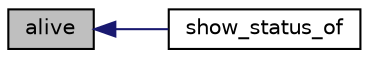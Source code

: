 digraph "alive"
{
  edge [fontname="Helvetica",fontsize="10",labelfontname="Helvetica",labelfontsize="10"];
  node [fontname="Helvetica",fontsize="10",shape=record];
  rankdir="LR";
  Node1 [label="alive",height=0.2,width=0.4,color="black", fillcolor="grey75", style="filled", fontcolor="black"];
  Node1 -> Node2 [dir="back",color="midnightblue",fontsize="10",style="solid",fontname="Helvetica"];
  Node2 [label="show_status_of",height=0.2,width=0.4,color="black", fillcolor="white", style="filled",URL="$mon_8c.html#ae5a93c8561455a70bf611b9f546accd2"];
}
